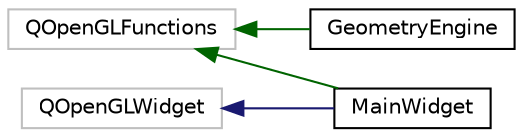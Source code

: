 digraph "Graphical Class Hierarchy"
{
  edge [fontname="Helvetica",fontsize="10",labelfontname="Helvetica",labelfontsize="10"];
  node [fontname="Helvetica",fontsize="10",shape=record];
  rankdir="LR";
  Node4 [label="QOpenGLFunctions",height=0.2,width=0.4,color="grey75", fillcolor="white", style="filled"];
  Node4 -> Node5 [dir="back",color="darkgreen",fontsize="10",style="solid",fontname="Helvetica"];
  Node5 [label="GeometryEngine",height=0.2,width=0.4,color="black", fillcolor="white", style="filled",URL="$classGeometryEngine.html",tooltip="Klasa generowanej płytki i kuli. "];
  Node4 -> Node0 [dir="back",color="darkgreen",fontsize="10",style="solid",fontname="Helvetica"];
  Node0 [label="MainWidget",height=0.2,width=0.4,color="black", fillcolor="white", style="filled",URL="$classMainWidget.html",tooltip="The MainWidget class. "];
  Node2 [label="QOpenGLWidget",height=0.2,width=0.4,color="grey75", fillcolor="white", style="filled"];
  Node2 -> Node0 [dir="back",color="midnightblue",fontsize="10",style="solid",fontname="Helvetica"];
}
